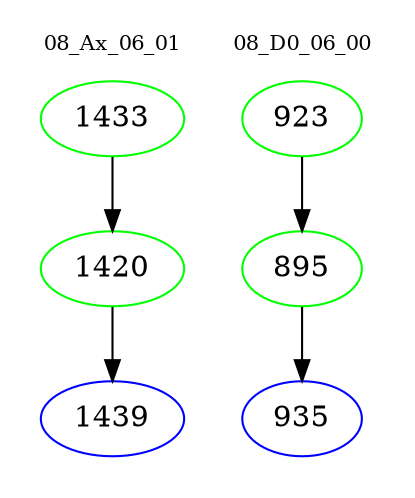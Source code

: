 digraph{
subgraph cluster_0 {
color = white
label = "08_Ax_06_01";
fontsize=10;
T0_1433 [label="1433", color="green"]
T0_1433 -> T0_1420 [color="black"]
T0_1420 [label="1420", color="green"]
T0_1420 -> T0_1439 [color="black"]
T0_1439 [label="1439", color="blue"]
}
subgraph cluster_1 {
color = white
label = "08_D0_06_00";
fontsize=10;
T1_923 [label="923", color="green"]
T1_923 -> T1_895 [color="black"]
T1_895 [label="895", color="green"]
T1_895 -> T1_935 [color="black"]
T1_935 [label="935", color="blue"]
}
}
